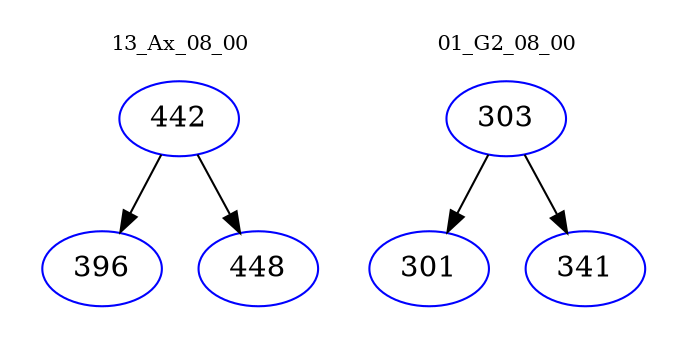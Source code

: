 digraph{
subgraph cluster_0 {
color = white
label = "13_Ax_08_00";
fontsize=10;
T0_442 [label="442", color="blue"]
T0_442 -> T0_396 [color="black"]
T0_396 [label="396", color="blue"]
T0_442 -> T0_448 [color="black"]
T0_448 [label="448", color="blue"]
}
subgraph cluster_1 {
color = white
label = "01_G2_08_00";
fontsize=10;
T1_303 [label="303", color="blue"]
T1_303 -> T1_301 [color="black"]
T1_301 [label="301", color="blue"]
T1_303 -> T1_341 [color="black"]
T1_341 [label="341", color="blue"]
}
}

